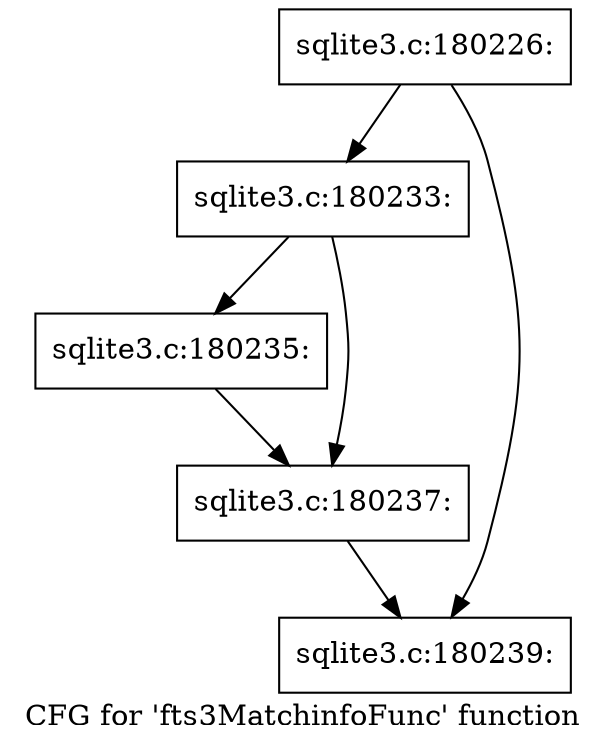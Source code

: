 digraph "CFG for 'fts3MatchinfoFunc' function" {
	label="CFG for 'fts3MatchinfoFunc' function";

	Node0x55c0fb324700 [shape=record,label="{sqlite3.c:180226:}"];
	Node0x55c0fb324700 -> Node0x55c0fb32bd40;
	Node0x55c0fb324700 -> Node0x55c0fb32bd90;
	Node0x55c0fb32bd40 [shape=record,label="{sqlite3.c:180233:}"];
	Node0x55c0fb32bd40 -> Node0x55c0fb32c7a0;
	Node0x55c0fb32bd40 -> Node0x55c0fb32c7f0;
	Node0x55c0fb32c7a0 [shape=record,label="{sqlite3.c:180235:}"];
	Node0x55c0fb32c7a0 -> Node0x55c0fb32c7f0;
	Node0x55c0fb32c7f0 [shape=record,label="{sqlite3.c:180237:}"];
	Node0x55c0fb32c7f0 -> Node0x55c0fb32bd90;
	Node0x55c0fb32bd90 [shape=record,label="{sqlite3.c:180239:}"];
}
